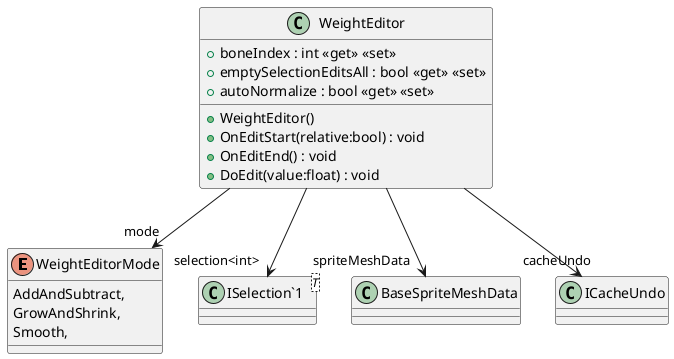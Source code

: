 @startuml
enum WeightEditorMode {
    AddAndSubtract,
    GrowAndShrink,
    Smooth,
}
class WeightEditor {
    + boneIndex : int <<get>> <<set>>
    + emptySelectionEditsAll : bool <<get>> <<set>>
    + autoNormalize : bool <<get>> <<set>>
    + WeightEditor()
    + OnEditStart(relative:bool) : void
    + OnEditEnd() : void
    + DoEdit(value:float) : void
}
class "ISelection`1"<T> {
}
WeightEditor --> "spriteMeshData" BaseSpriteMeshData
WeightEditor --> "cacheUndo" ICacheUndo
WeightEditor --> "mode" WeightEditorMode
WeightEditor --> "selection<int>" "ISelection`1"
@enduml
